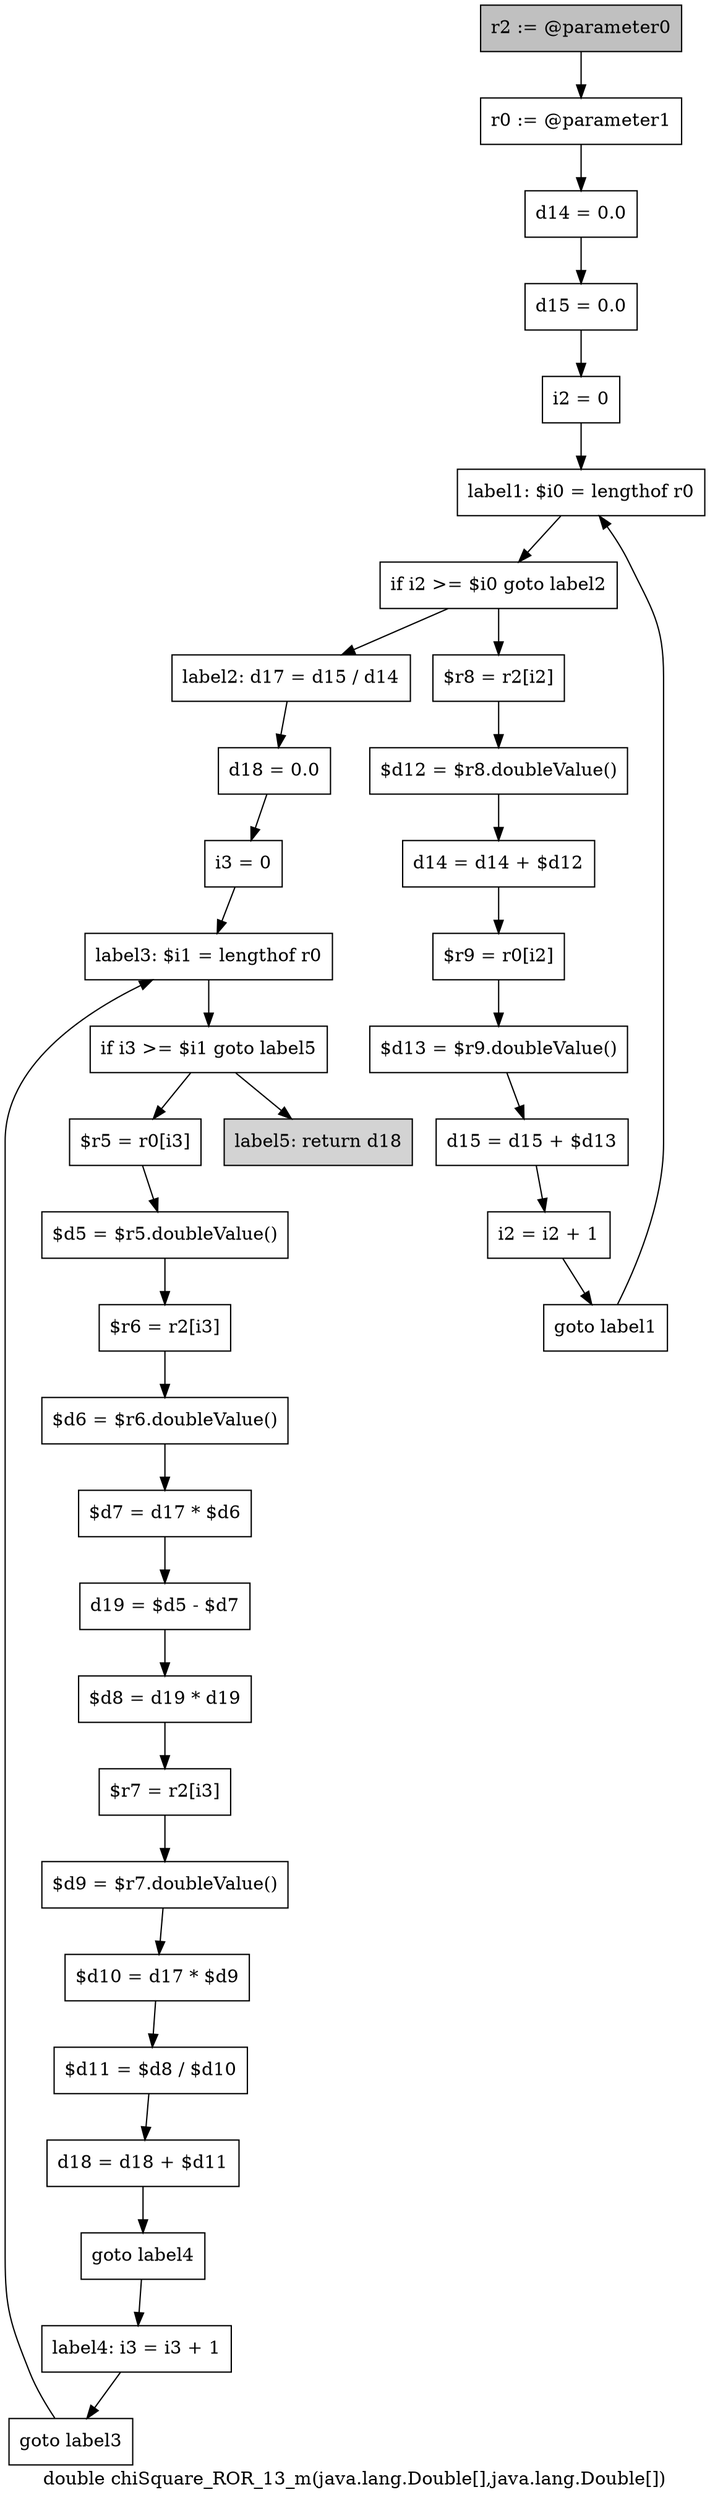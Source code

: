 digraph "double chiSquare_ROR_13_m(java.lang.Double[],java.lang.Double[])" {
    label="double chiSquare_ROR_13_m(java.lang.Double[],java.lang.Double[])";
    node [shape=box];
    "0" [style=filled,fillcolor=gray,label="r2 := @parameter0",];
    "1" [label="r0 := @parameter1",];
    "0"->"1";
    "2" [label="d14 = 0.0",];
    "1"->"2";
    "3" [label="d15 = 0.0",];
    "2"->"3";
    "4" [label="i2 = 0",];
    "3"->"4";
    "5" [label="label1: $i0 = lengthof r0",];
    "4"->"5";
    "6" [label="if i2 >= $i0 goto label2",];
    "5"->"6";
    "7" [label="$r8 = r2[i2]",];
    "6"->"7";
    "15" [label="label2: d17 = d15 / d14",];
    "6"->"15";
    "8" [label="$d12 = $r8.doubleValue()",];
    "7"->"8";
    "9" [label="d14 = d14 + $d12",];
    "8"->"9";
    "10" [label="$r9 = r0[i2]",];
    "9"->"10";
    "11" [label="$d13 = $r9.doubleValue()",];
    "10"->"11";
    "12" [label="d15 = d15 + $d13",];
    "11"->"12";
    "13" [label="i2 = i2 + 1",];
    "12"->"13";
    "14" [label="goto label1",];
    "13"->"14";
    "14"->"5";
    "16" [label="d18 = 0.0",];
    "15"->"16";
    "17" [label="i3 = 0",];
    "16"->"17";
    "18" [label="label3: $i1 = lengthof r0",];
    "17"->"18";
    "19" [label="if i3 >= $i1 goto label5",];
    "18"->"19";
    "20" [label="$r5 = r0[i3]",];
    "19"->"20";
    "35" [style=filled,fillcolor=lightgray,label="label5: return d18",];
    "19"->"35";
    "21" [label="$d5 = $r5.doubleValue()",];
    "20"->"21";
    "22" [label="$r6 = r2[i3]",];
    "21"->"22";
    "23" [label="$d6 = $r6.doubleValue()",];
    "22"->"23";
    "24" [label="$d7 = d17 * $d6",];
    "23"->"24";
    "25" [label="d19 = $d5 - $d7",];
    "24"->"25";
    "26" [label="$d8 = d19 * d19",];
    "25"->"26";
    "27" [label="$r7 = r2[i3]",];
    "26"->"27";
    "28" [label="$d9 = $r7.doubleValue()",];
    "27"->"28";
    "29" [label="$d10 = d17 * $d9",];
    "28"->"29";
    "30" [label="$d11 = $d8 / $d10",];
    "29"->"30";
    "31" [label="d18 = d18 + $d11",];
    "30"->"31";
    "32" [label="goto label4",];
    "31"->"32";
    "33" [label="label4: i3 = i3 + 1",];
    "32"->"33";
    "34" [label="goto label3",];
    "33"->"34";
    "34"->"18";
}
